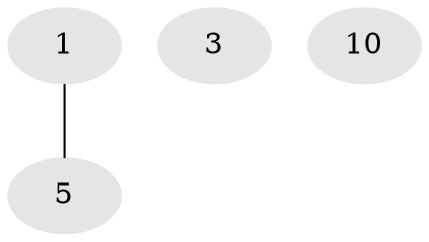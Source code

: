 // Generated by graph-tools (version 1.1) at 2025/46/02/15/25 05:46:28]
// undirected, 4 vertices, 1 edges
graph export_dot {
graph [start="1"]
  node [color=gray90,style=filled];
  1 [super="+2+6+16"];
  3 [super="+2+4+7+9+18"];
  5 [super="+8+14"];
  10 [super="+6+11+12+13"];
  1 -- 5;
}
